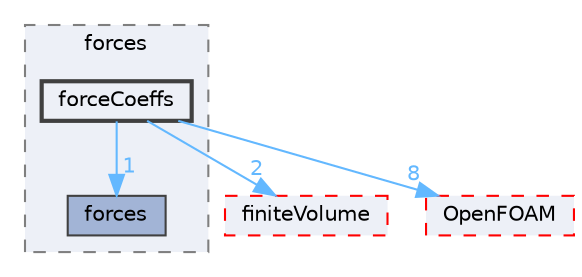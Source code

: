 digraph "src/functionObjects/forces/forceCoeffs"
{
 // LATEX_PDF_SIZE
  bgcolor="transparent";
  edge [fontname=Helvetica,fontsize=10,labelfontname=Helvetica,labelfontsize=10];
  node [fontname=Helvetica,fontsize=10,shape=box,height=0.2,width=0.4];
  compound=true
  subgraph clusterdir_ba1ab3b9ed2422fc501bccc3fa5b3296 {
    graph [ bgcolor="#edf0f7", pencolor="grey50", label="forces", fontname=Helvetica,fontsize=10 style="filled,dashed", URL="dir_ba1ab3b9ed2422fc501bccc3fa5b3296.html",tooltip=""]
  dir_d708f49a416a603efd0c2ccc36d38540 [label="forces", fillcolor="#a2b4d6", color="grey25", style="filled", URL="dir_d708f49a416a603efd0c2ccc36d38540.html",tooltip=""];
  dir_f5985881ece82a93d5b1c5a3ea50f345 [label="forceCoeffs", fillcolor="#edf0f7", color="grey25", style="filled,bold", URL="dir_f5985881ece82a93d5b1c5a3ea50f345.html",tooltip=""];
  }
  dir_9bd15774b555cf7259a6fa18f99fe99b [label="finiteVolume", fillcolor="#edf0f7", color="red", style="filled,dashed", URL="dir_9bd15774b555cf7259a6fa18f99fe99b.html",tooltip=""];
  dir_c5473ff19b20e6ec4dfe5c310b3778a8 [label="OpenFOAM", fillcolor="#edf0f7", color="red", style="filled,dashed", URL="dir_c5473ff19b20e6ec4dfe5c310b3778a8.html",tooltip=""];
  dir_f5985881ece82a93d5b1c5a3ea50f345->dir_9bd15774b555cf7259a6fa18f99fe99b [headlabel="2", labeldistance=1.5 headhref="dir_001476_001387.html" href="dir_001476_001387.html" color="steelblue1" fontcolor="steelblue1"];
  dir_f5985881ece82a93d5b1c5a3ea50f345->dir_c5473ff19b20e6ec4dfe5c310b3778a8 [headlabel="8", labeldistance=1.5 headhref="dir_001476_002695.html" href="dir_001476_002695.html" color="steelblue1" fontcolor="steelblue1"];
  dir_f5985881ece82a93d5b1c5a3ea50f345->dir_d708f49a416a603efd0c2ccc36d38540 [headlabel="1", labeldistance=1.5 headhref="dir_001476_001480.html" href="dir_001476_001480.html" color="steelblue1" fontcolor="steelblue1"];
}

